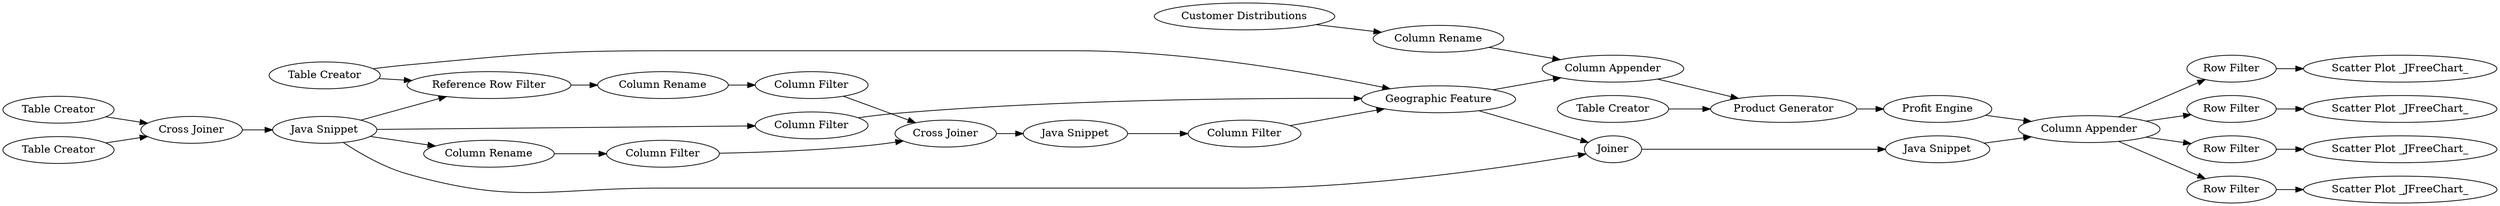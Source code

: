 digraph {
	"-3345446891918910107_13" [label="Column Filter"]
	"-3345446891918910107_16" [label="Column Rename"]
	"-3345446891918910107_15" [label="Customer Distributions"]
	"-3345446891918910107_6" [label="Reference Row Filter"]
	"-3345446891918910107_2" [label="Table Creator"]
	"-3345446891918910107_28" [label="Row Filter"]
	"-3345446891918910107_22" [label=Joiner]
	"-3345446891918910107_21" [label="Column Filter"]
	"-3345446891918910107_33" [label="Column Appender"]
	"-3345446891918910107_5" [label="Table Creator"]
	"-3345446891918910107_25" [label="Row Filter"]
	"-3345446891918910107_29" [label="Scatter Plot _JFreeChart_"]
	"-3345446891918910107_30" [label="Scatter Plot _JFreeChart_"]
	"-3345446891918910107_12" [label="Java Snippet"]
	"-3345446891918910107_14" [label="Geographic Feature"]
	"-3345446891918910107_20" [label="Profit Engine"]
	"-3345446891918910107_8" [label="Cross Joiner"]
	"-3345446891918910107_1" [label="Table Creator"]
	"-3345446891918910107_23" [label="Java Snippet"]
	"-3345446891918910107_3" [label="Cross Joiner"]
	"-3345446891918910107_34" [label="Column Appender"]
	"-3345446891918910107_26" [label="Row Filter"]
	"-3345446891918910107_32" [label="Scatter Plot _JFreeChart_"]
	"-3345446891918910107_19" [label="Product Generator"]
	"-3345446891918910107_10" [label="Column Filter"]
	"-3345446891918910107_17" [label="Table Creator"]
	"-3345446891918910107_27" [label="Row Filter"]
	"-3345446891918910107_4" [label="Java Snippet"]
	"-3345446891918910107_11" [label="Column Rename"]
	"-3345446891918910107_31" [label="Scatter Plot _JFreeChart_"]
	"-3345446891918910107_7" [label="Column Rename"]
	"-3345446891918910107_9" [label="Column Filter"]
	"-3345446891918910107_3" -> "-3345446891918910107_4"
	"-3345446891918910107_34" -> "-3345446891918910107_19"
	"-3345446891918910107_7" -> "-3345446891918910107_10"
	"-3345446891918910107_33" -> "-3345446891918910107_26"
	"-3345446891918910107_4" -> "-3345446891918910107_22"
	"-3345446891918910107_4" -> "-3345446891918910107_11"
	"-3345446891918910107_22" -> "-3345446891918910107_23"
	"-3345446891918910107_4" -> "-3345446891918910107_6"
	"-3345446891918910107_6" -> "-3345446891918910107_7"
	"-3345446891918910107_23" -> "-3345446891918910107_33"
	"-3345446891918910107_12" -> "-3345446891918910107_13"
	"-3345446891918910107_26" -> "-3345446891918910107_30"
	"-3345446891918910107_20" -> "-3345446891918910107_33"
	"-3345446891918910107_33" -> "-3345446891918910107_28"
	"-3345446891918910107_2" -> "-3345446891918910107_3"
	"-3345446891918910107_13" -> "-3345446891918910107_14"
	"-3345446891918910107_8" -> "-3345446891918910107_12"
	"-3345446891918910107_19" -> "-3345446891918910107_20"
	"-3345446891918910107_10" -> "-3345446891918910107_8"
	"-3345446891918910107_5" -> "-3345446891918910107_6"
	"-3345446891918910107_9" -> "-3345446891918910107_8"
	"-3345446891918910107_17" -> "-3345446891918910107_19"
	"-3345446891918910107_33" -> "-3345446891918910107_27"
	"-3345446891918910107_15" -> "-3345446891918910107_16"
	"-3345446891918910107_28" -> "-3345446891918910107_32"
	"-3345446891918910107_1" -> "-3345446891918910107_3"
	"-3345446891918910107_14" -> "-3345446891918910107_22"
	"-3345446891918910107_21" -> "-3345446891918910107_14"
	"-3345446891918910107_5" -> "-3345446891918910107_14"
	"-3345446891918910107_33" -> "-3345446891918910107_25"
	"-3345446891918910107_14" -> "-3345446891918910107_34"
	"-3345446891918910107_16" -> "-3345446891918910107_34"
	"-3345446891918910107_11" -> "-3345446891918910107_9"
	"-3345446891918910107_27" -> "-3345446891918910107_31"
	"-3345446891918910107_4" -> "-3345446891918910107_21"
	"-3345446891918910107_25" -> "-3345446891918910107_29"
	rankdir=LR
}
